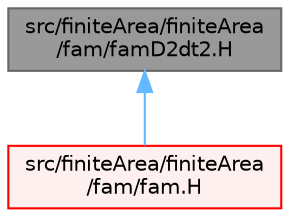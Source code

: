 digraph "src/finiteArea/finiteArea/fam/famD2dt2.H"
{
 // LATEX_PDF_SIZE
  bgcolor="transparent";
  edge [fontname=Helvetica,fontsize=10,labelfontname=Helvetica,labelfontsize=10];
  node [fontname=Helvetica,fontsize=10,shape=box,height=0.2,width=0.4];
  Node1 [id="Node000001",label="src/finiteArea/finiteArea\l/fam/famD2dt2.H",height=0.2,width=0.4,color="gray40", fillcolor="grey60", style="filled", fontcolor="black",tooltip=" "];
  Node1 -> Node2 [id="edge1_Node000001_Node000002",dir="back",color="steelblue1",style="solid",tooltip=" "];
  Node2 [id="Node000002",label="src/finiteArea/finiteArea\l/fam/fam.H",height=0.2,width=0.4,color="red", fillcolor="#FFF0F0", style="filled",URL="$fam_8H.html",tooltip="Namespace of functions to calculate implicit derivatives returning a matrix. Time derivatives are cal..."];
}
